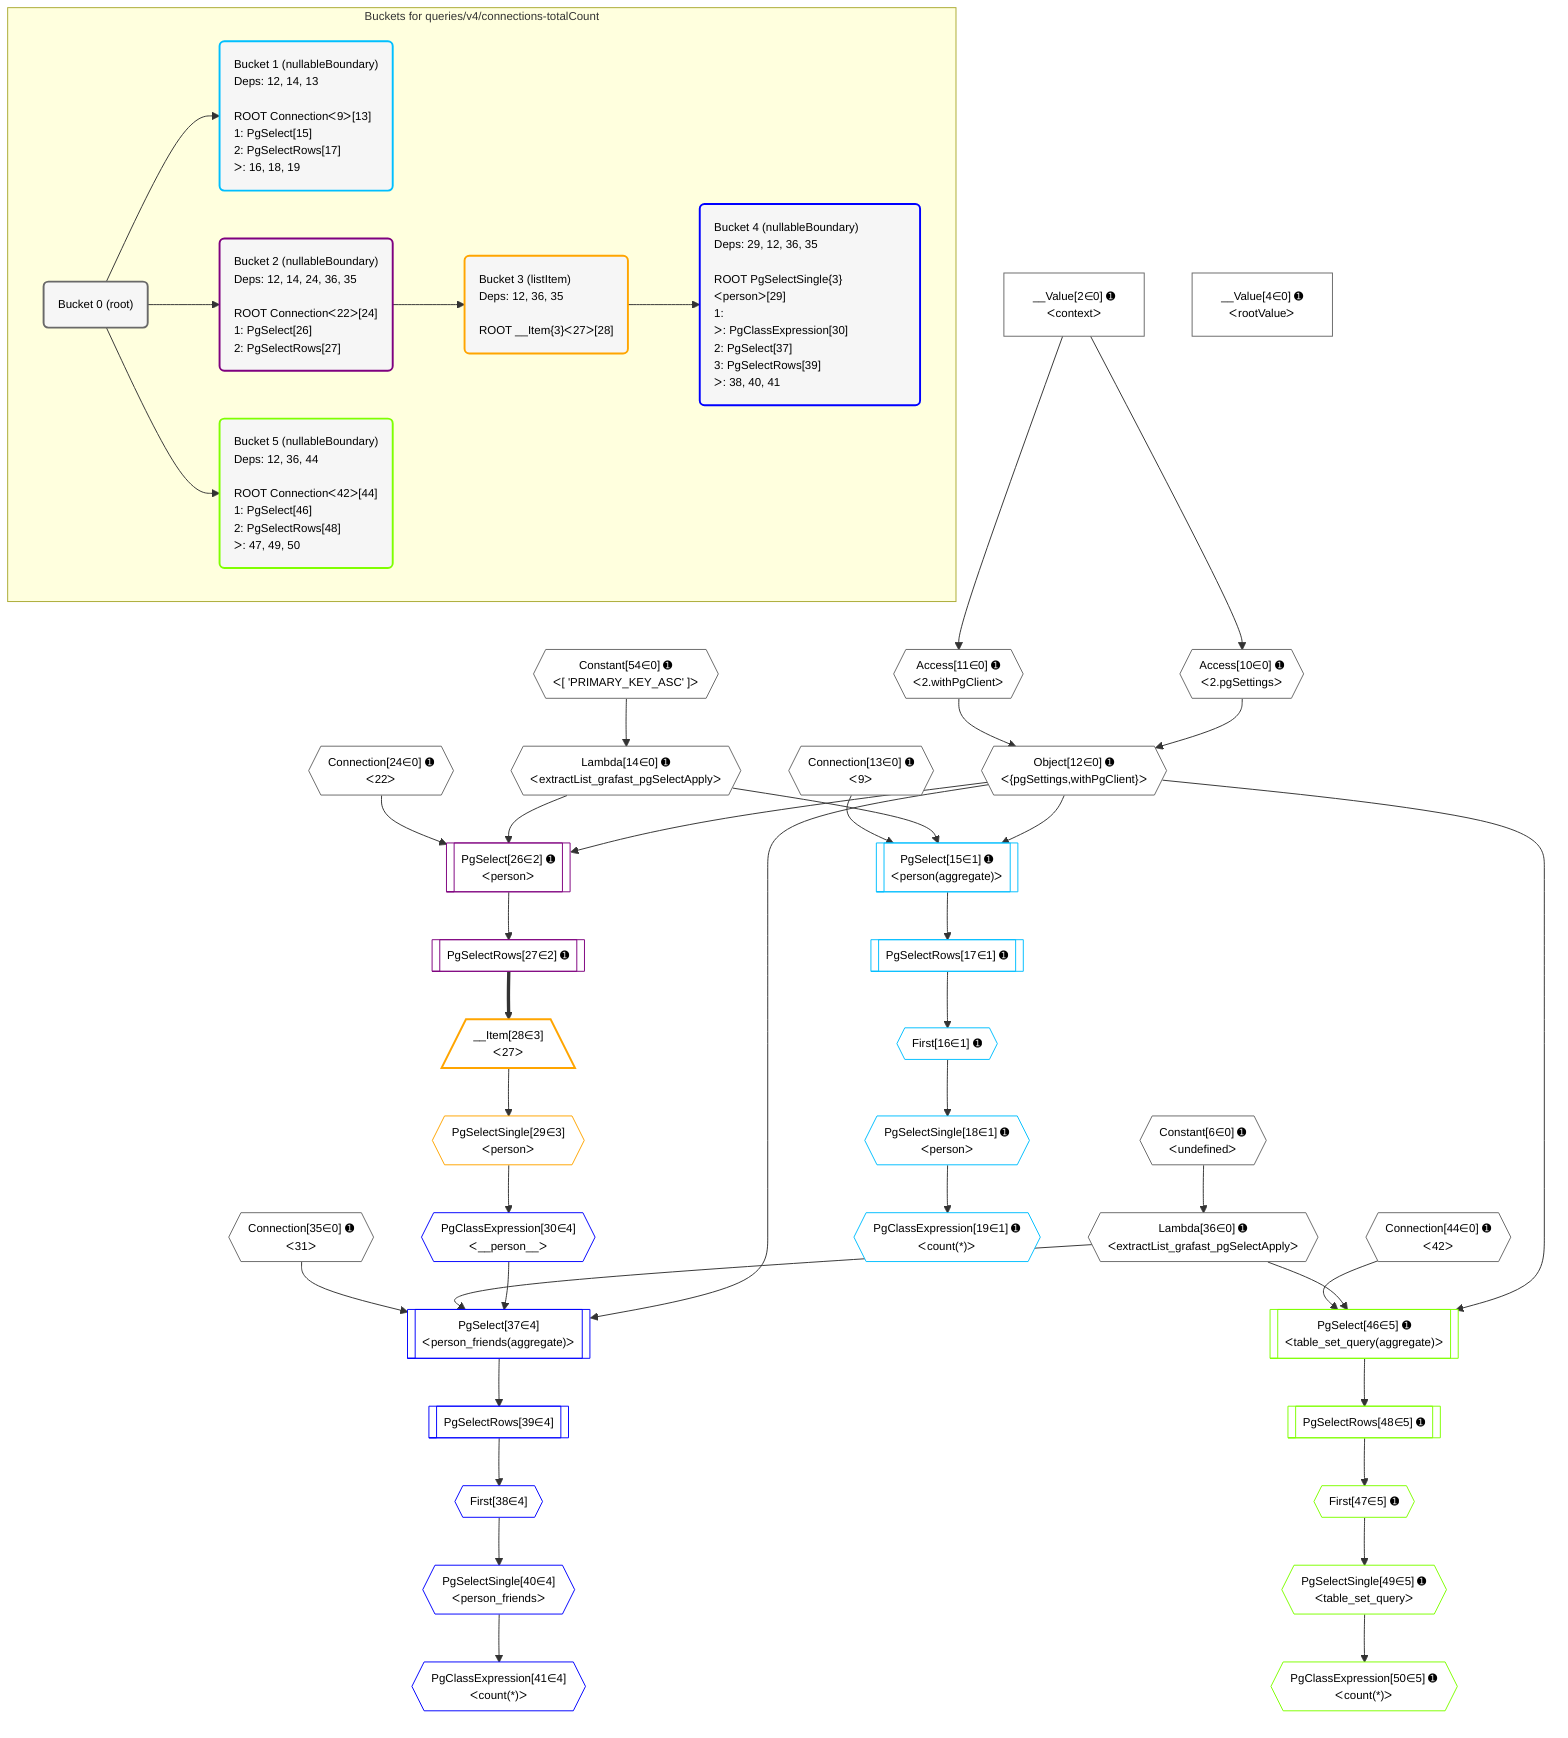 %%{init: {'themeVariables': { 'fontSize': '12px'}}}%%
graph TD
    classDef path fill:#eee,stroke:#000,color:#000
    classDef plan fill:#fff,stroke-width:1px,color:#000
    classDef itemplan fill:#fff,stroke-width:2px,color:#000
    classDef unbatchedplan fill:#dff,stroke-width:1px,color:#000
    classDef sideeffectplan fill:#fcc,stroke-width:2px,color:#000
    classDef bucket fill:#f6f6f6,color:#000,stroke-width:2px,text-align:left


    %% plan dependencies
    Object12{{"Object[12∈0] ➊<br />ᐸ{pgSettings,withPgClient}ᐳ"}}:::plan
    Access10{{"Access[10∈0] ➊<br />ᐸ2.pgSettingsᐳ"}}:::plan
    Access11{{"Access[11∈0] ➊<br />ᐸ2.withPgClientᐳ"}}:::plan
    Access10 & Access11 --> Object12
    __Value2["__Value[2∈0] ➊<br />ᐸcontextᐳ"]:::plan
    __Value2 --> Access10
    __Value2 --> Access11
    Lambda14{{"Lambda[14∈0] ➊<br />ᐸextractList_grafast_pgSelectApplyᐳ"}}:::plan
    Constant54{{"Constant[54∈0] ➊<br />ᐸ[ 'PRIMARY_KEY_ASC' ]ᐳ"}}:::plan
    Constant54 --> Lambda14
    Lambda36{{"Lambda[36∈0] ➊<br />ᐸextractList_grafast_pgSelectApplyᐳ"}}:::plan
    Constant6{{"Constant[6∈0] ➊<br />ᐸundefinedᐳ"}}:::plan
    Constant6 --> Lambda36
    __Value4["__Value[4∈0] ➊<br />ᐸrootValueᐳ"]:::plan
    Connection13{{"Connection[13∈0] ➊<br />ᐸ9ᐳ"}}:::plan
    Connection24{{"Connection[24∈0] ➊<br />ᐸ22ᐳ"}}:::plan
    Connection35{{"Connection[35∈0] ➊<br />ᐸ31ᐳ"}}:::plan
    Connection44{{"Connection[44∈0] ➊<br />ᐸ42ᐳ"}}:::plan
    PgSelect15[["PgSelect[15∈1] ➊<br />ᐸperson(aggregate)ᐳ"]]:::plan
    Object12 & Lambda14 & Connection13 --> PgSelect15
    First16{{"First[16∈1] ➊"}}:::plan
    PgSelectRows17[["PgSelectRows[17∈1] ➊"]]:::plan
    PgSelectRows17 --> First16
    PgSelect15 --> PgSelectRows17
    PgSelectSingle18{{"PgSelectSingle[18∈1] ➊<br />ᐸpersonᐳ"}}:::plan
    First16 --> PgSelectSingle18
    PgClassExpression19{{"PgClassExpression[19∈1] ➊<br />ᐸcount(*)ᐳ"}}:::plan
    PgSelectSingle18 --> PgClassExpression19
    PgSelect26[["PgSelect[26∈2] ➊<br />ᐸpersonᐳ"]]:::plan
    Object12 & Lambda14 & Connection24 --> PgSelect26
    PgSelectRows27[["PgSelectRows[27∈2] ➊"]]:::plan
    PgSelect26 --> PgSelectRows27
    __Item28[/"__Item[28∈3]<br />ᐸ27ᐳ"\]:::itemplan
    PgSelectRows27 ==> __Item28
    PgSelectSingle29{{"PgSelectSingle[29∈3]<br />ᐸpersonᐳ"}}:::plan
    __Item28 --> PgSelectSingle29
    PgSelect37[["PgSelect[37∈4]<br />ᐸperson_friends(aggregate)ᐳ"]]:::plan
    PgClassExpression30{{"PgClassExpression[30∈4]<br />ᐸ__person__ᐳ"}}:::plan
    Object12 & PgClassExpression30 & Lambda36 & Connection35 --> PgSelect37
    PgSelectSingle29 --> PgClassExpression30
    First38{{"First[38∈4]"}}:::plan
    PgSelectRows39[["PgSelectRows[39∈4]"]]:::plan
    PgSelectRows39 --> First38
    PgSelect37 --> PgSelectRows39
    PgSelectSingle40{{"PgSelectSingle[40∈4]<br />ᐸperson_friendsᐳ"}}:::plan
    First38 --> PgSelectSingle40
    PgClassExpression41{{"PgClassExpression[41∈4]<br />ᐸcount(*)ᐳ"}}:::plan
    PgSelectSingle40 --> PgClassExpression41
    PgSelect46[["PgSelect[46∈5] ➊<br />ᐸtable_set_query(aggregate)ᐳ"]]:::plan
    Object12 & Lambda36 & Connection44 --> PgSelect46
    First47{{"First[47∈5] ➊"}}:::plan
    PgSelectRows48[["PgSelectRows[48∈5] ➊"]]:::plan
    PgSelectRows48 --> First47
    PgSelect46 --> PgSelectRows48
    PgSelectSingle49{{"PgSelectSingle[49∈5] ➊<br />ᐸtable_set_queryᐳ"}}:::plan
    First47 --> PgSelectSingle49
    PgClassExpression50{{"PgClassExpression[50∈5] ➊<br />ᐸcount(*)ᐳ"}}:::plan
    PgSelectSingle49 --> PgClassExpression50

    %% define steps

    subgraph "Buckets for queries/v4/connections-totalCount"
    Bucket0("Bucket 0 (root)"):::bucket
    classDef bucket0 stroke:#696969
    class Bucket0,__Value2,__Value4,Constant6,Access10,Access11,Object12,Connection13,Lambda14,Connection24,Connection35,Lambda36,Connection44,Constant54 bucket0
    Bucket1("Bucket 1 (nullableBoundary)<br />Deps: 12, 14, 13<br /><br />ROOT Connectionᐸ9ᐳ[13]<br />1: PgSelect[15]<br />2: PgSelectRows[17]<br />ᐳ: 16, 18, 19"):::bucket
    classDef bucket1 stroke:#00bfff
    class Bucket1,PgSelect15,First16,PgSelectRows17,PgSelectSingle18,PgClassExpression19 bucket1
    Bucket2("Bucket 2 (nullableBoundary)<br />Deps: 12, 14, 24, 36, 35<br /><br />ROOT Connectionᐸ22ᐳ[24]<br />1: PgSelect[26]<br />2: PgSelectRows[27]"):::bucket
    classDef bucket2 stroke:#7f007f
    class Bucket2,PgSelect26,PgSelectRows27 bucket2
    Bucket3("Bucket 3 (listItem)<br />Deps: 12, 36, 35<br /><br />ROOT __Item{3}ᐸ27ᐳ[28]"):::bucket
    classDef bucket3 stroke:#ffa500
    class Bucket3,__Item28,PgSelectSingle29 bucket3
    Bucket4("Bucket 4 (nullableBoundary)<br />Deps: 29, 12, 36, 35<br /><br />ROOT PgSelectSingle{3}ᐸpersonᐳ[29]<br />1: <br />ᐳ: PgClassExpression[30]<br />2: PgSelect[37]<br />3: PgSelectRows[39]<br />ᐳ: 38, 40, 41"):::bucket
    classDef bucket4 stroke:#0000ff
    class Bucket4,PgClassExpression30,PgSelect37,First38,PgSelectRows39,PgSelectSingle40,PgClassExpression41 bucket4
    Bucket5("Bucket 5 (nullableBoundary)<br />Deps: 12, 36, 44<br /><br />ROOT Connectionᐸ42ᐳ[44]<br />1: PgSelect[46]<br />2: PgSelectRows[48]<br />ᐳ: 47, 49, 50"):::bucket
    classDef bucket5 stroke:#7fff00
    class Bucket5,PgSelect46,First47,PgSelectRows48,PgSelectSingle49,PgClassExpression50 bucket5
    Bucket0 --> Bucket1 & Bucket2 & Bucket5
    Bucket2 --> Bucket3
    Bucket3 --> Bucket4
    end
